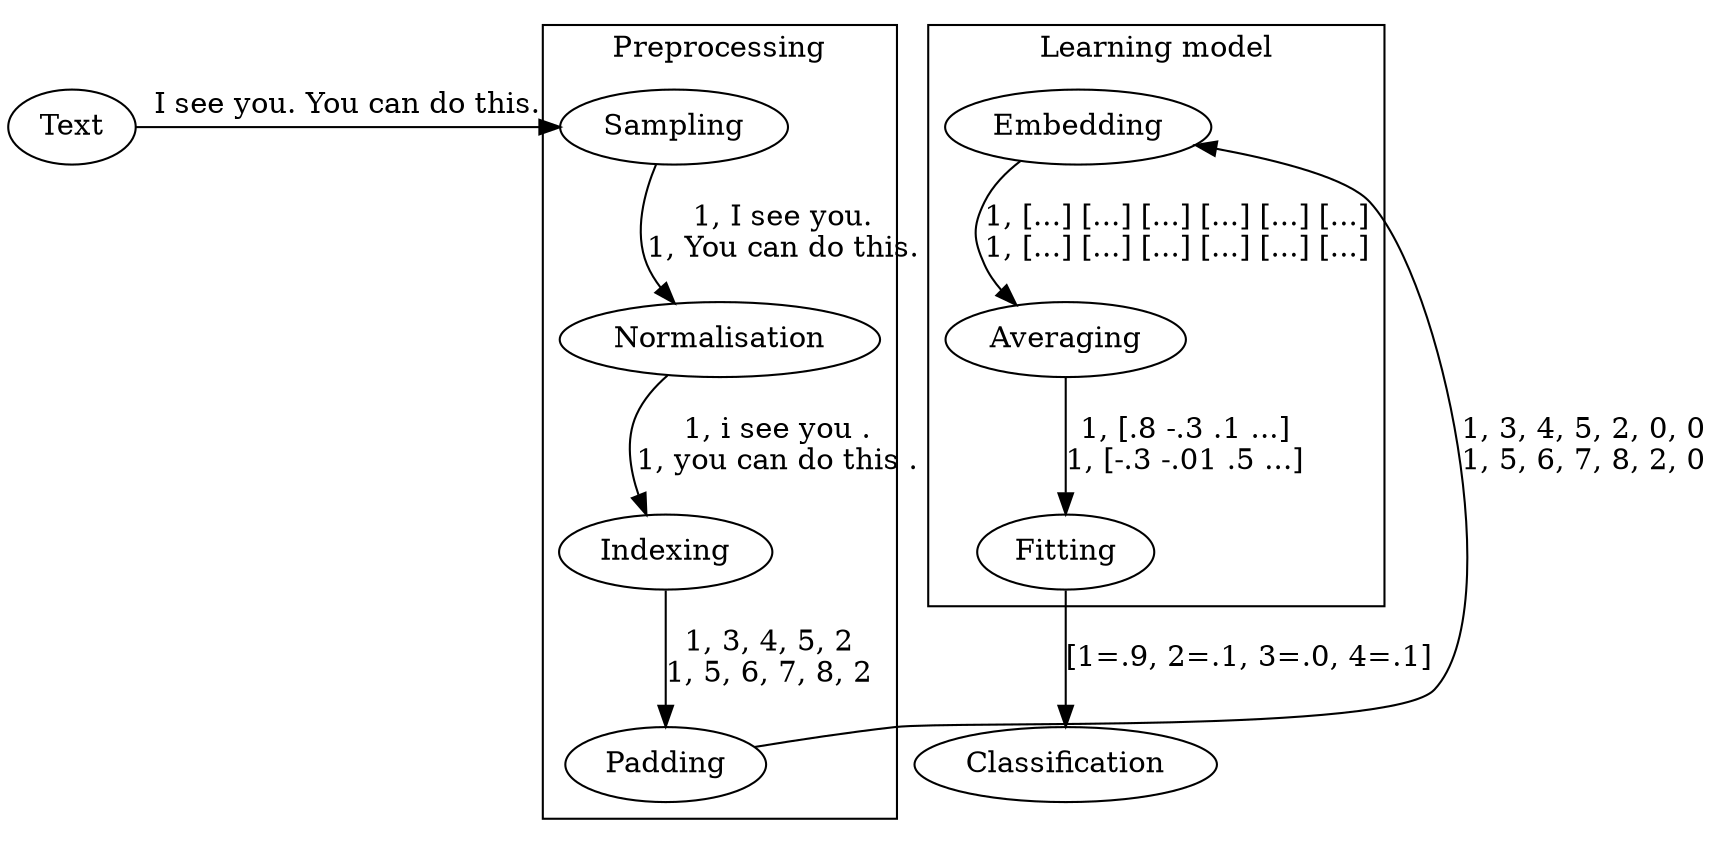 digraph classification {
 Text -> Sampling [constraint=false, label="I see you. You can do this."];
 Sampling -> Normalisation [label="1, I see you.\n1, You can do this."];
 Normalisation -> Indexing [label="1, i see you .\n1, you can do this ."];
 Indexing -> Padding [label="1, 3, 4, 5, 2\n1, 5, 6, 7, 8, 2"];
 Padding -> Embedding [constraint=false, label="1, 3, 4, 5, 2, 0, 0\n1, 5, 6, 7, 8, 2, 0"];
 Embedding -> Averaging [label="1, [...] [...] [...] [...] [...] [...]\n1, [...] [...] [...] [...] [...] [...]"];
 Averaging -> Fitting [label="1, [.8 -.3 .1 ...]\n1, [-.3 -.01 .5 ...]"];
 Fitting -> Classification [label="[1=.9, 2=.1, 3=.0, 4=.1]"];
 subgraph cluster_preprocessing {
  label="Preprocessing";
  Sampling; Normalisation; Indexing; Padding;
 }
 subgraph cluster_learning {
  label="Learning model";
  Embedding; Averaging; Fitting;
 }
}
